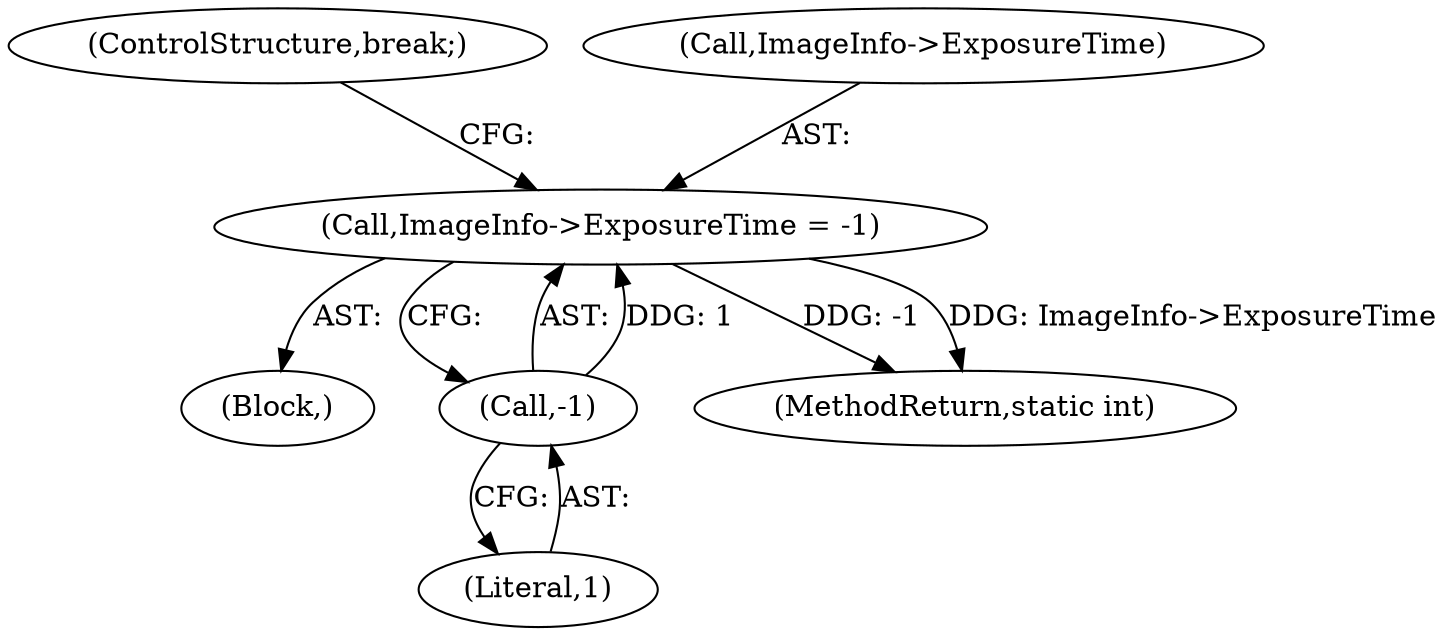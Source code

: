 digraph "0_php_082aecfc3a753ad03be82cf14f03ac065723ec92_0@pointer" {
"1000646" [label="(Call,ImageInfo->ExposureTime = -1)"];
"1000650" [label="(Call,-1)"];
"1000646" [label="(Call,ImageInfo->ExposureTime = -1)"];
"1000652" [label="(ControlStructure,break;)"];
"1000650" [label="(Call,-1)"];
"1000647" [label="(Call,ImageInfo->ExposureTime)"];
"1000651" [label="(Literal,1)"];
"1000512" [label="(Block,)"];
"1000797" [label="(MethodReturn,static int)"];
"1000646" -> "1000512"  [label="AST: "];
"1000646" -> "1000650"  [label="CFG: "];
"1000647" -> "1000646"  [label="AST: "];
"1000650" -> "1000646"  [label="AST: "];
"1000652" -> "1000646"  [label="CFG: "];
"1000646" -> "1000797"  [label="DDG: -1"];
"1000646" -> "1000797"  [label="DDG: ImageInfo->ExposureTime"];
"1000650" -> "1000646"  [label="DDG: 1"];
"1000650" -> "1000651"  [label="CFG: "];
"1000651" -> "1000650"  [label="AST: "];
}
